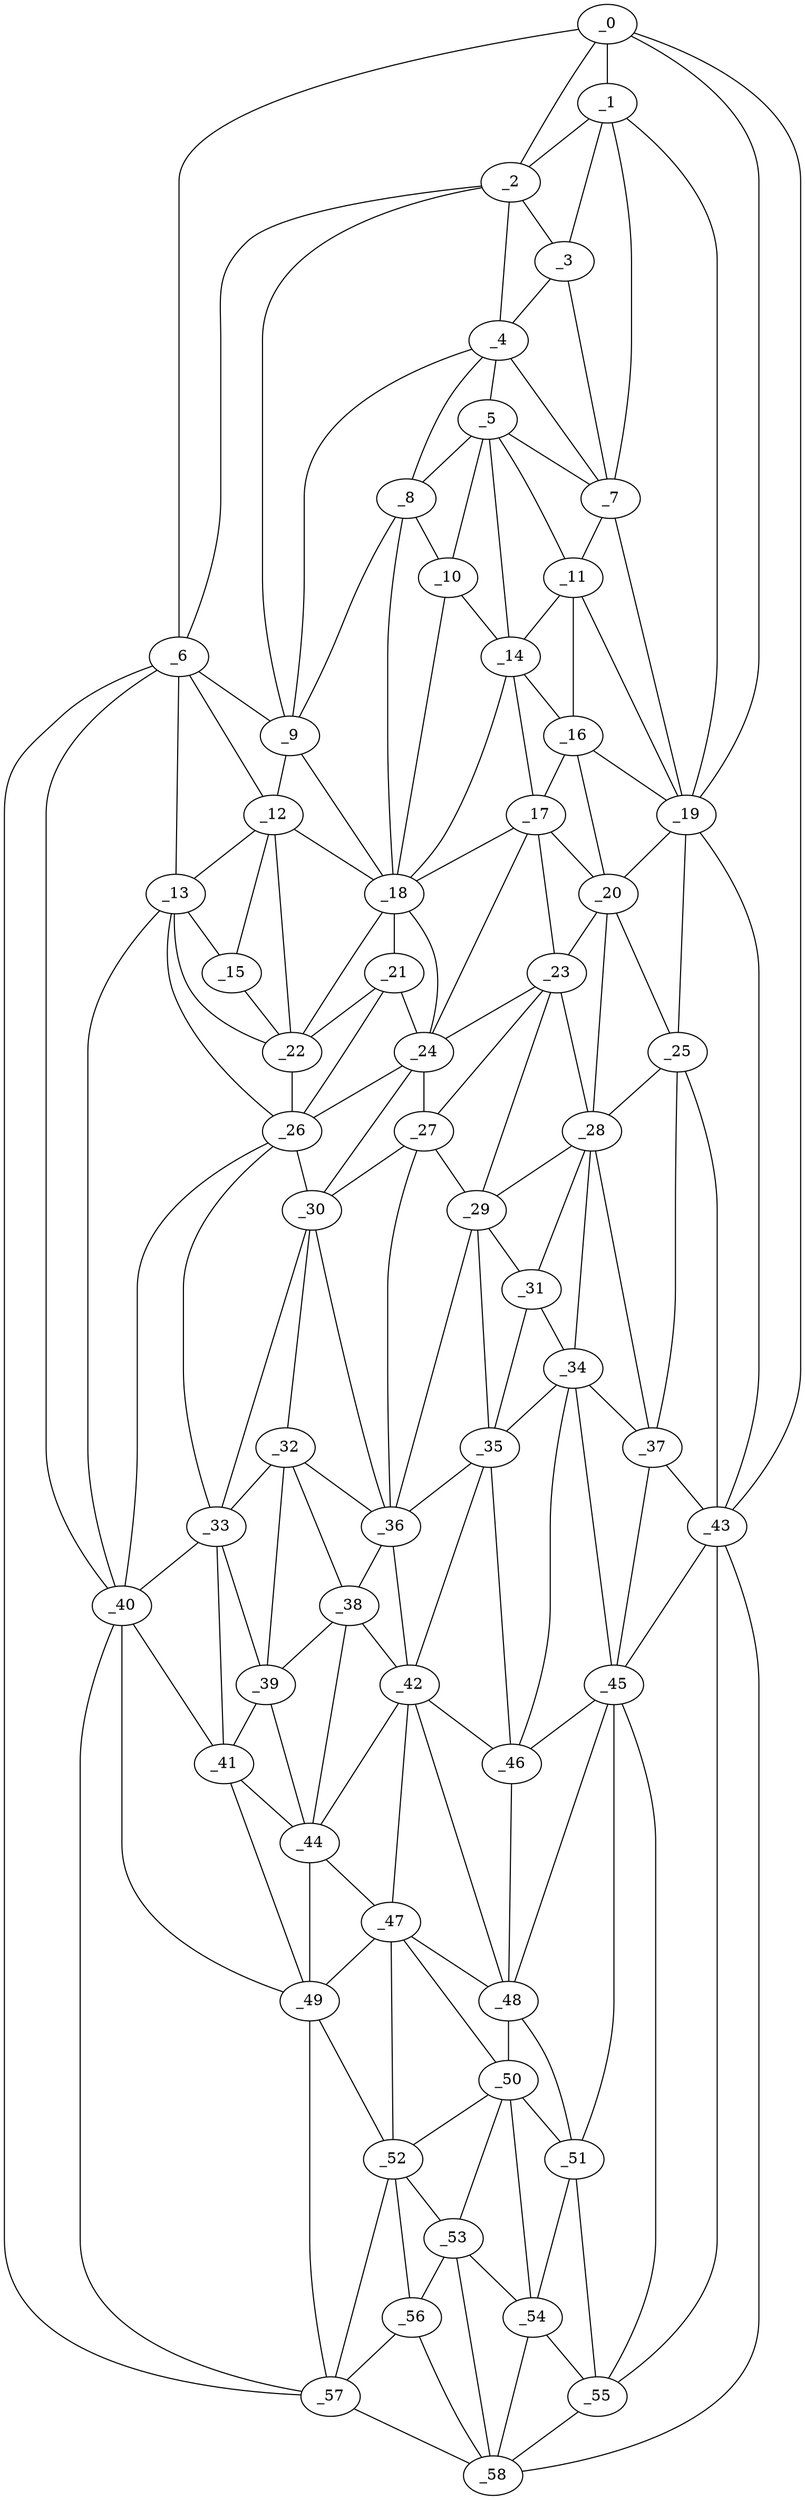 graph "obj31__145.gxl" {
	_0	 [x=7,
		y=38];
	_1	 [x=18,
		y=38];
	_0 -- _1	 [valence=1];
	_2	 [x=18,
		y=50];
	_0 -- _2	 [valence=2];
	_6	 [x=35,
		y=106];
	_0 -- _6	 [valence=1];
	_19	 [x=51,
		y=30];
	_0 -- _19	 [valence=1];
	_43	 [x=94,
		y=21];
	_0 -- _43	 [valence=1];
	_1 -- _2	 [valence=2];
	_3	 [x=25,
		y=43];
	_1 -- _3	 [valence=2];
	_7	 [x=36,
		y=40];
	_1 -- _7	 [valence=2];
	_1 -- _19	 [valence=2];
	_2 -- _3	 [valence=2];
	_4	 [x=27,
		y=54];
	_2 -- _4	 [valence=1];
	_2 -- _6	 [valence=1];
	_9	 [x=41,
		y=77];
	_2 -- _9	 [valence=2];
	_3 -- _4	 [valence=2];
	_3 -- _7	 [valence=2];
	_5	 [x=35,
		y=56];
	_4 -- _5	 [valence=2];
	_4 -- _7	 [valence=2];
	_8	 [x=41,
		y=74];
	_4 -- _8	 [valence=2];
	_4 -- _9	 [valence=1];
	_5 -- _7	 [valence=1];
	_5 -- _8	 [valence=2];
	_10	 [x=42,
		y=64];
	_5 -- _10	 [valence=2];
	_11	 [x=43,
		y=41];
	_5 -- _11	 [valence=1];
	_14	 [x=47,
		y=58];
	_5 -- _14	 [valence=2];
	_6 -- _9	 [valence=2];
	_12	 [x=44,
		y=80];
	_6 -- _12	 [valence=2];
	_13	 [x=46,
		y=97];
	_6 -- _13	 [valence=1];
	_40	 [x=85,
		y=88];
	_6 -- _40	 [valence=1];
	_57	 [x=123,
		y=86];
	_6 -- _57	 [valence=1];
	_7 -- _11	 [valence=2];
	_7 -- _19	 [valence=1];
	_8 -- _9	 [valence=2];
	_8 -- _10	 [valence=2];
	_18	 [x=50,
		y=74];
	_8 -- _18	 [valence=1];
	_9 -- _12	 [valence=2];
	_9 -- _18	 [valence=1];
	_10 -- _14	 [valence=1];
	_10 -- _18	 [valence=1];
	_11 -- _14	 [valence=1];
	_16	 [x=49,
		y=43];
	_11 -- _16	 [valence=2];
	_11 -- _19	 [valence=1];
	_12 -- _13	 [valence=2];
	_15	 [x=48,
		y=91];
	_12 -- _15	 [valence=1];
	_12 -- _18	 [valence=1];
	_22	 [x=58,
		y=85];
	_12 -- _22	 [valence=2];
	_13 -- _15	 [valence=2];
	_13 -- _22	 [valence=1];
	_26	 [x=68,
		y=87];
	_13 -- _26	 [valence=2];
	_13 -- _40	 [valence=2];
	_14 -- _16	 [valence=2];
	_17	 [x=50,
		y=56];
	_14 -- _17	 [valence=2];
	_14 -- _18	 [valence=2];
	_15 -- _22	 [valence=2];
	_16 -- _17	 [valence=1];
	_16 -- _19	 [valence=2];
	_20	 [x=55,
		y=43];
	_16 -- _20	 [valence=2];
	_17 -- _18	 [valence=2];
	_17 -- _20	 [valence=1];
	_23	 [x=60,
		y=53];
	_17 -- _23	 [valence=2];
	_24	 [x=65,
		y=71];
	_17 -- _24	 [valence=2];
	_21	 [x=58,
		y=76];
	_18 -- _21	 [valence=1];
	_18 -- _22	 [valence=2];
	_18 -- _24	 [valence=2];
	_19 -- _20	 [valence=1];
	_25	 [x=68,
		y=30];
	_19 -- _25	 [valence=2];
	_19 -- _43	 [valence=2];
	_20 -- _23	 [valence=1];
	_20 -- _25	 [valence=2];
	_28	 [x=71,
		y=40];
	_20 -- _28	 [valence=1];
	_21 -- _22	 [valence=1];
	_21 -- _24	 [valence=2];
	_21 -- _26	 [valence=2];
	_22 -- _26	 [valence=2];
	_23 -- _24	 [valence=2];
	_27	 [x=70,
		y=60];
	_23 -- _27	 [valence=2];
	_23 -- _28	 [valence=2];
	_29	 [x=73,
		y=50];
	_23 -- _29	 [valence=1];
	_24 -- _26	 [valence=1];
	_24 -- _27	 [valence=2];
	_30	 [x=73,
		y=69];
	_24 -- _30	 [valence=2];
	_25 -- _28	 [valence=2];
	_37	 [x=85,
		y=31];
	_25 -- _37	 [valence=2];
	_25 -- _43	 [valence=1];
	_26 -- _30	 [valence=2];
	_33	 [x=81,
		y=79];
	_26 -- _33	 [valence=1];
	_26 -- _40	 [valence=1];
	_27 -- _29	 [valence=2];
	_27 -- _30	 [valence=1];
	_36	 [x=82,
		y=61];
	_27 -- _36	 [valence=2];
	_28 -- _29	 [valence=2];
	_31	 [x=77,
		y=42];
	_28 -- _31	 [valence=2];
	_34	 [x=82,
		y=40];
	_28 -- _34	 [valence=1];
	_28 -- _37	 [valence=1];
	_29 -- _31	 [valence=2];
	_35	 [x=82,
		y=48];
	_29 -- _35	 [valence=2];
	_29 -- _36	 [valence=1];
	_32	 [x=81,
		y=72];
	_30 -- _32	 [valence=2];
	_30 -- _33	 [valence=2];
	_30 -- _36	 [valence=1];
	_31 -- _34	 [valence=2];
	_31 -- _35	 [valence=2];
	_32 -- _33	 [valence=2];
	_32 -- _36	 [valence=2];
	_38	 [x=85,
		y=71];
	_32 -- _38	 [valence=2];
	_39	 [x=85,
		y=78];
	_32 -- _39	 [valence=1];
	_33 -- _39	 [valence=2];
	_33 -- _40	 [valence=1];
	_41	 [x=89,
		y=82];
	_33 -- _41	 [valence=2];
	_34 -- _35	 [valence=2];
	_34 -- _37	 [valence=1];
	_45	 [x=96,
		y=34];
	_34 -- _45	 [valence=2];
	_46	 [x=96,
		y=45];
	_34 -- _46	 [valence=2];
	_35 -- _36	 [valence=1];
	_42	 [x=91,
		y=60];
	_35 -- _42	 [valence=1];
	_35 -- _46	 [valence=2];
	_36 -- _38	 [valence=2];
	_36 -- _42	 [valence=2];
	_37 -- _43	 [valence=1];
	_37 -- _45	 [valence=2];
	_38 -- _39	 [valence=2];
	_38 -- _42	 [valence=1];
	_44	 [x=94,
		y=69];
	_38 -- _44	 [valence=2];
	_39 -- _41	 [valence=1];
	_39 -- _44	 [valence=1];
	_40 -- _41	 [valence=2];
	_49	 [x=105,
		y=82];
	_40 -- _49	 [valence=2];
	_40 -- _57	 [valence=2];
	_41 -- _44	 [valence=2];
	_41 -- _49	 [valence=2];
	_42 -- _44	 [valence=2];
	_42 -- _46	 [valence=2];
	_47	 [x=99,
		y=64];
	_42 -- _47	 [valence=2];
	_48	 [x=100,
		y=45];
	_42 -- _48	 [valence=1];
	_43 -- _45	 [valence=2];
	_55	 [x=118,
		y=33];
	_43 -- _55	 [valence=2];
	_58	 [x=125,
		y=36];
	_43 -- _58	 [valence=1];
	_44 -- _47	 [valence=1];
	_44 -- _49	 [valence=2];
	_45 -- _46	 [valence=2];
	_45 -- _48	 [valence=2];
	_51	 [x=108,
		y=44];
	_45 -- _51	 [valence=2];
	_45 -- _55	 [valence=1];
	_46 -- _48	 [valence=1];
	_47 -- _48	 [valence=2];
	_47 -- _49	 [valence=1];
	_50	 [x=107,
		y=62];
	_47 -- _50	 [valence=2];
	_52	 [x=111,
		y=78];
	_47 -- _52	 [valence=2];
	_48 -- _50	 [valence=1];
	_48 -- _51	 [valence=1];
	_49 -- _52	 [valence=2];
	_49 -- _57	 [valence=1];
	_50 -- _51	 [valence=2];
	_50 -- _52	 [valence=1];
	_53	 [x=116,
		y=60];
	_50 -- _53	 [valence=2];
	_54	 [x=117,
		y=48];
	_50 -- _54	 [valence=2];
	_51 -- _54	 [valence=2];
	_51 -- _55	 [valence=2];
	_52 -- _53	 [valence=1];
	_56	 [x=121,
		y=78];
	_52 -- _56	 [valence=2];
	_52 -- _57	 [valence=2];
	_53 -- _54	 [valence=2];
	_53 -- _56	 [valence=2];
	_53 -- _58	 [valence=2];
	_54 -- _55	 [valence=1];
	_54 -- _58	 [valence=2];
	_55 -- _58	 [valence=1];
	_56 -- _57	 [valence=2];
	_56 -- _58	 [valence=2];
	_57 -- _58	 [valence=1];
}
